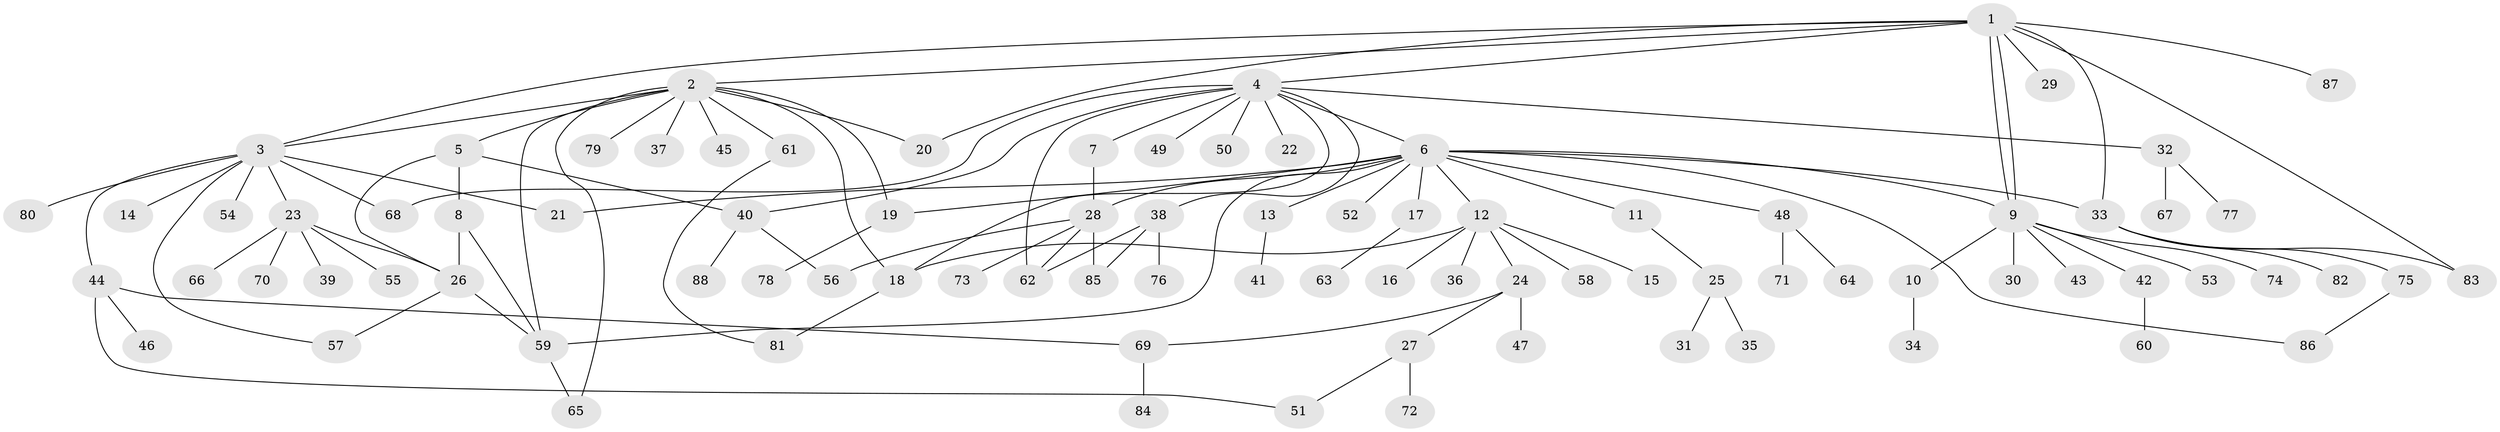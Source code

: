 // Generated by graph-tools (version 1.1) at 2025/01/03/09/25 03:01:55]
// undirected, 88 vertices, 115 edges
graph export_dot {
graph [start="1"]
  node [color=gray90,style=filled];
  1;
  2;
  3;
  4;
  5;
  6;
  7;
  8;
  9;
  10;
  11;
  12;
  13;
  14;
  15;
  16;
  17;
  18;
  19;
  20;
  21;
  22;
  23;
  24;
  25;
  26;
  27;
  28;
  29;
  30;
  31;
  32;
  33;
  34;
  35;
  36;
  37;
  38;
  39;
  40;
  41;
  42;
  43;
  44;
  45;
  46;
  47;
  48;
  49;
  50;
  51;
  52;
  53;
  54;
  55;
  56;
  57;
  58;
  59;
  60;
  61;
  62;
  63;
  64;
  65;
  66;
  67;
  68;
  69;
  70;
  71;
  72;
  73;
  74;
  75;
  76;
  77;
  78;
  79;
  80;
  81;
  82;
  83;
  84;
  85;
  86;
  87;
  88;
  1 -- 2;
  1 -- 3;
  1 -- 4;
  1 -- 9;
  1 -- 9;
  1 -- 20;
  1 -- 29;
  1 -- 33;
  1 -- 83;
  1 -- 87;
  2 -- 3;
  2 -- 5;
  2 -- 18;
  2 -- 19;
  2 -- 20;
  2 -- 37;
  2 -- 45;
  2 -- 59;
  2 -- 61;
  2 -- 65;
  2 -- 79;
  3 -- 14;
  3 -- 21;
  3 -- 23;
  3 -- 44;
  3 -- 54;
  3 -- 57;
  3 -- 68;
  3 -- 80;
  4 -- 6;
  4 -- 7;
  4 -- 18;
  4 -- 22;
  4 -- 32;
  4 -- 38;
  4 -- 40;
  4 -- 49;
  4 -- 50;
  4 -- 62;
  4 -- 68;
  5 -- 8;
  5 -- 26;
  5 -- 40;
  6 -- 9;
  6 -- 11;
  6 -- 12;
  6 -- 13;
  6 -- 17;
  6 -- 19;
  6 -- 21;
  6 -- 28;
  6 -- 33;
  6 -- 48;
  6 -- 52;
  6 -- 59;
  6 -- 86;
  7 -- 28;
  8 -- 26;
  8 -- 59;
  9 -- 10;
  9 -- 30;
  9 -- 42;
  9 -- 43;
  9 -- 53;
  9 -- 74;
  10 -- 34;
  11 -- 25;
  12 -- 15;
  12 -- 16;
  12 -- 18;
  12 -- 24;
  12 -- 36;
  12 -- 58;
  13 -- 41;
  17 -- 63;
  18 -- 81;
  19 -- 78;
  23 -- 26;
  23 -- 39;
  23 -- 55;
  23 -- 66;
  23 -- 70;
  24 -- 27;
  24 -- 47;
  24 -- 69;
  25 -- 31;
  25 -- 35;
  26 -- 57;
  26 -- 59;
  27 -- 51;
  27 -- 72;
  28 -- 56;
  28 -- 62;
  28 -- 73;
  28 -- 85;
  32 -- 67;
  32 -- 77;
  33 -- 75;
  33 -- 82;
  33 -- 83;
  38 -- 62;
  38 -- 76;
  38 -- 85;
  40 -- 56;
  40 -- 88;
  42 -- 60;
  44 -- 46;
  44 -- 51;
  44 -- 69;
  48 -- 64;
  48 -- 71;
  59 -- 65;
  61 -- 81;
  69 -- 84;
  75 -- 86;
}
